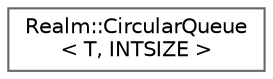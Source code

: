 digraph "Graphical Class Hierarchy"
{
 // LATEX_PDF_SIZE
  bgcolor="transparent";
  edge [fontname=Helvetica,fontsize=10,labelfontname=Helvetica,labelfontsize=10];
  node [fontname=Helvetica,fontsize=10,shape=box,height=0.2,width=0.4];
  rankdir="LR";
  Node0 [id="Node000000",label="Realm::CircularQueue\l\< T, INTSIZE \>",height=0.2,width=0.4,color="grey40", fillcolor="white", style="filled",URL="$classRealm_1_1CircularQueue.html",tooltip=" "];
}

